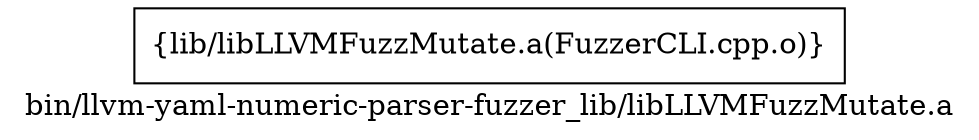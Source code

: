 digraph "bin/llvm-yaml-numeric-parser-fuzzer_lib/libLLVMFuzzMutate.a" {
	label="bin/llvm-yaml-numeric-parser-fuzzer_lib/libLLVMFuzzMutate.a";
	rankdir=LR;

	Node0x55a6f84fd3f8 [shape=record,shape=box,group=0,label="{lib/libLLVMFuzzMutate.a(FuzzerCLI.cpp.o)}"];
}
